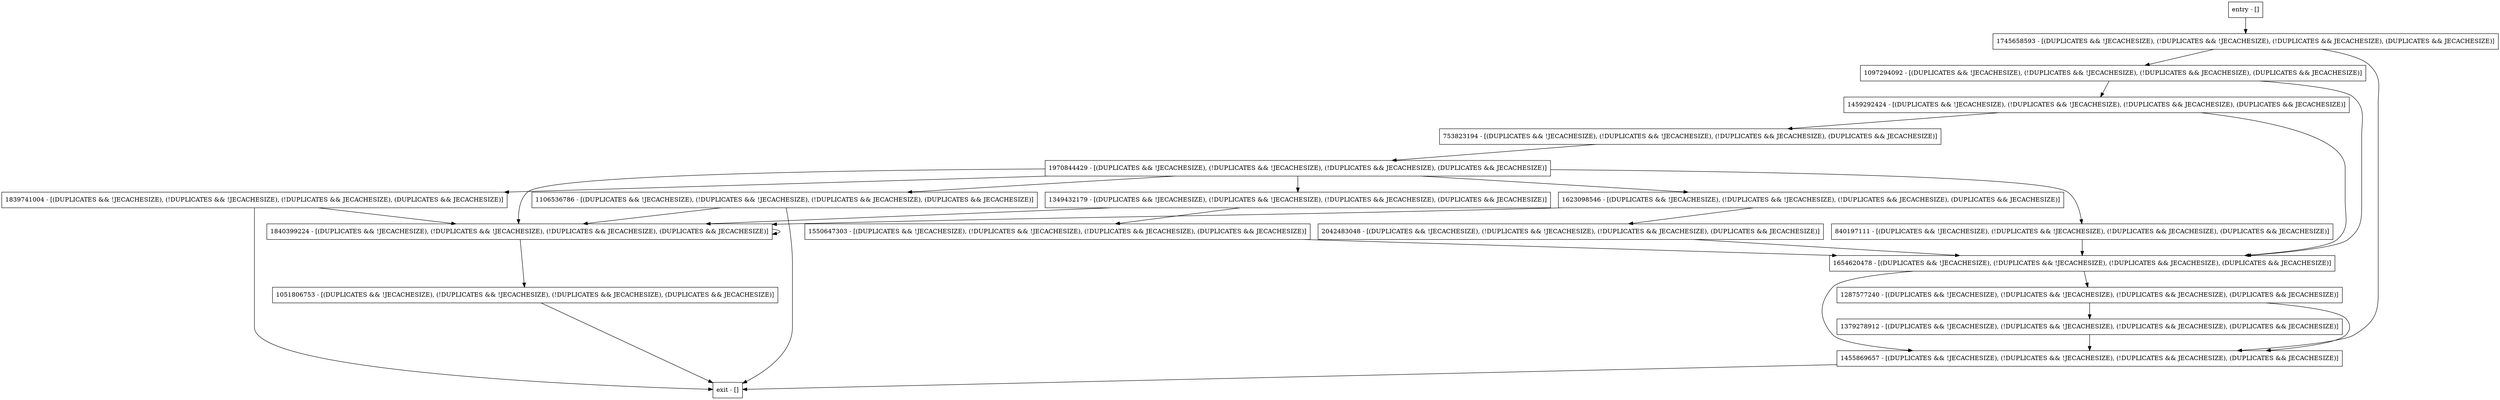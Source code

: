 digraph handleClosed {
node [shape=record];
1455869657 [label="1455869657 - [(DUPLICATES && !JECACHESIZE), (!DUPLICATES && !JECACHESIZE), (!DUPLICATES && JECACHESIZE), (DUPLICATES && JECACHESIZE)]"];
1550647303 [label="1550647303 - [(DUPLICATES && !JECACHESIZE), (!DUPLICATES && !JECACHESIZE), (!DUPLICATES && JECACHESIZE), (DUPLICATES && JECACHESIZE)]"];
1379278912 [label="1379278912 - [(DUPLICATES && !JECACHESIZE), (!DUPLICATES && !JECACHESIZE), (!DUPLICATES && JECACHESIZE), (DUPLICATES && JECACHESIZE)]"];
1745658593 [label="1745658593 - [(DUPLICATES && !JECACHESIZE), (!DUPLICATES && !JECACHESIZE), (!DUPLICATES && JECACHESIZE), (DUPLICATES && JECACHESIZE)]"];
1106536786 [label="1106536786 - [(DUPLICATES && !JECACHESIZE), (!DUPLICATES && !JECACHESIZE), (!DUPLICATES && JECACHESIZE), (DUPLICATES && JECACHESIZE)]"];
2042483048 [label="2042483048 - [(DUPLICATES && !JECACHESIZE), (!DUPLICATES && !JECACHESIZE), (!DUPLICATES && JECACHESIZE), (DUPLICATES && JECACHESIZE)]"];
840197111 [label="840197111 - [(DUPLICATES && !JECACHESIZE), (!DUPLICATES && !JECACHESIZE), (!DUPLICATES && JECACHESIZE), (DUPLICATES && JECACHESIZE)]"];
1287577240 [label="1287577240 - [(DUPLICATES && !JECACHESIZE), (!DUPLICATES && !JECACHESIZE), (!DUPLICATES && JECACHESIZE), (DUPLICATES && JECACHESIZE)]"];
1840399224 [label="1840399224 - [(DUPLICATES && !JECACHESIZE), (!DUPLICATES && !JECACHESIZE), (!DUPLICATES && JECACHESIZE), (DUPLICATES && JECACHESIZE)]"];
entry [label="entry - []"];
exit [label="exit - []"];
1459292424 [label="1459292424 - [(DUPLICATES && !JECACHESIZE), (!DUPLICATES && !JECACHESIZE), (!DUPLICATES && JECACHESIZE), (DUPLICATES && JECACHESIZE)]"];
1623098546 [label="1623098546 - [(DUPLICATES && !JECACHESIZE), (!DUPLICATES && !JECACHESIZE), (!DUPLICATES && JECACHESIZE), (DUPLICATES && JECACHESIZE)]"];
1051806753 [label="1051806753 - [(DUPLICATES && !JECACHESIZE), (!DUPLICATES && !JECACHESIZE), (!DUPLICATES && JECACHESIZE), (DUPLICATES && JECACHESIZE)]"];
1097294092 [label="1097294092 - [(DUPLICATES && !JECACHESIZE), (!DUPLICATES && !JECACHESIZE), (!DUPLICATES && JECACHESIZE), (DUPLICATES && JECACHESIZE)]"];
1349432179 [label="1349432179 - [(DUPLICATES && !JECACHESIZE), (!DUPLICATES && !JECACHESIZE), (!DUPLICATES && JECACHESIZE), (DUPLICATES && JECACHESIZE)]"];
1654620478 [label="1654620478 - [(DUPLICATES && !JECACHESIZE), (!DUPLICATES && !JECACHESIZE), (!DUPLICATES && JECACHESIZE), (DUPLICATES && JECACHESIZE)]"];
1839741004 [label="1839741004 - [(DUPLICATES && !JECACHESIZE), (!DUPLICATES && !JECACHESIZE), (!DUPLICATES && JECACHESIZE), (DUPLICATES && JECACHESIZE)]"];
1970844429 [label="1970844429 - [(DUPLICATES && !JECACHESIZE), (!DUPLICATES && !JECACHESIZE), (!DUPLICATES && JECACHESIZE), (DUPLICATES && JECACHESIZE)]"];
753823194 [label="753823194 - [(DUPLICATES && !JECACHESIZE), (!DUPLICATES && !JECACHESIZE), (!DUPLICATES && JECACHESIZE), (DUPLICATES && JECACHESIZE)]"];
entry;
exit;
1455869657 -> exit;
1550647303 -> 1654620478;
1379278912 -> 1455869657;
1745658593 -> 1455869657;
1745658593 -> 1097294092;
1106536786 -> 1840399224;
1106536786 -> exit;
2042483048 -> 1654620478;
840197111 -> 1654620478;
1287577240 -> 1455869657;
1287577240 -> 1379278912;
1840399224 -> 1840399224;
1840399224 -> 1051806753;
entry -> 1745658593;
1459292424 -> 1654620478;
1459292424 -> 753823194;
1623098546 -> 1840399224;
1623098546 -> 2042483048;
1051806753 -> exit;
1097294092 -> 1459292424;
1097294092 -> 1654620478;
1349432179 -> 1840399224;
1349432179 -> 1550647303;
1654620478 -> 1455869657;
1654620478 -> 1287577240;
1839741004 -> 1840399224;
1839741004 -> exit;
1970844429 -> 1840399224;
1970844429 -> 1623098546;
1970844429 -> 1349432179;
1970844429 -> 1839741004;
1970844429 -> 1106536786;
1970844429 -> 840197111;
753823194 -> 1970844429;
}
